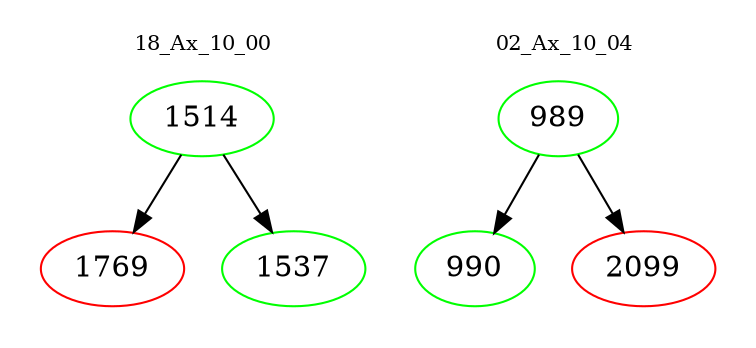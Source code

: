 digraph{
subgraph cluster_0 {
color = white
label = "18_Ax_10_00";
fontsize=10;
T0_1514 [label="1514", color="green"]
T0_1514 -> T0_1769 [color="black"]
T0_1769 [label="1769", color="red"]
T0_1514 -> T0_1537 [color="black"]
T0_1537 [label="1537", color="green"]
}
subgraph cluster_1 {
color = white
label = "02_Ax_10_04";
fontsize=10;
T1_989 [label="989", color="green"]
T1_989 -> T1_990 [color="black"]
T1_990 [label="990", color="green"]
T1_989 -> T1_2099 [color="black"]
T1_2099 [label="2099", color="red"]
}
}
